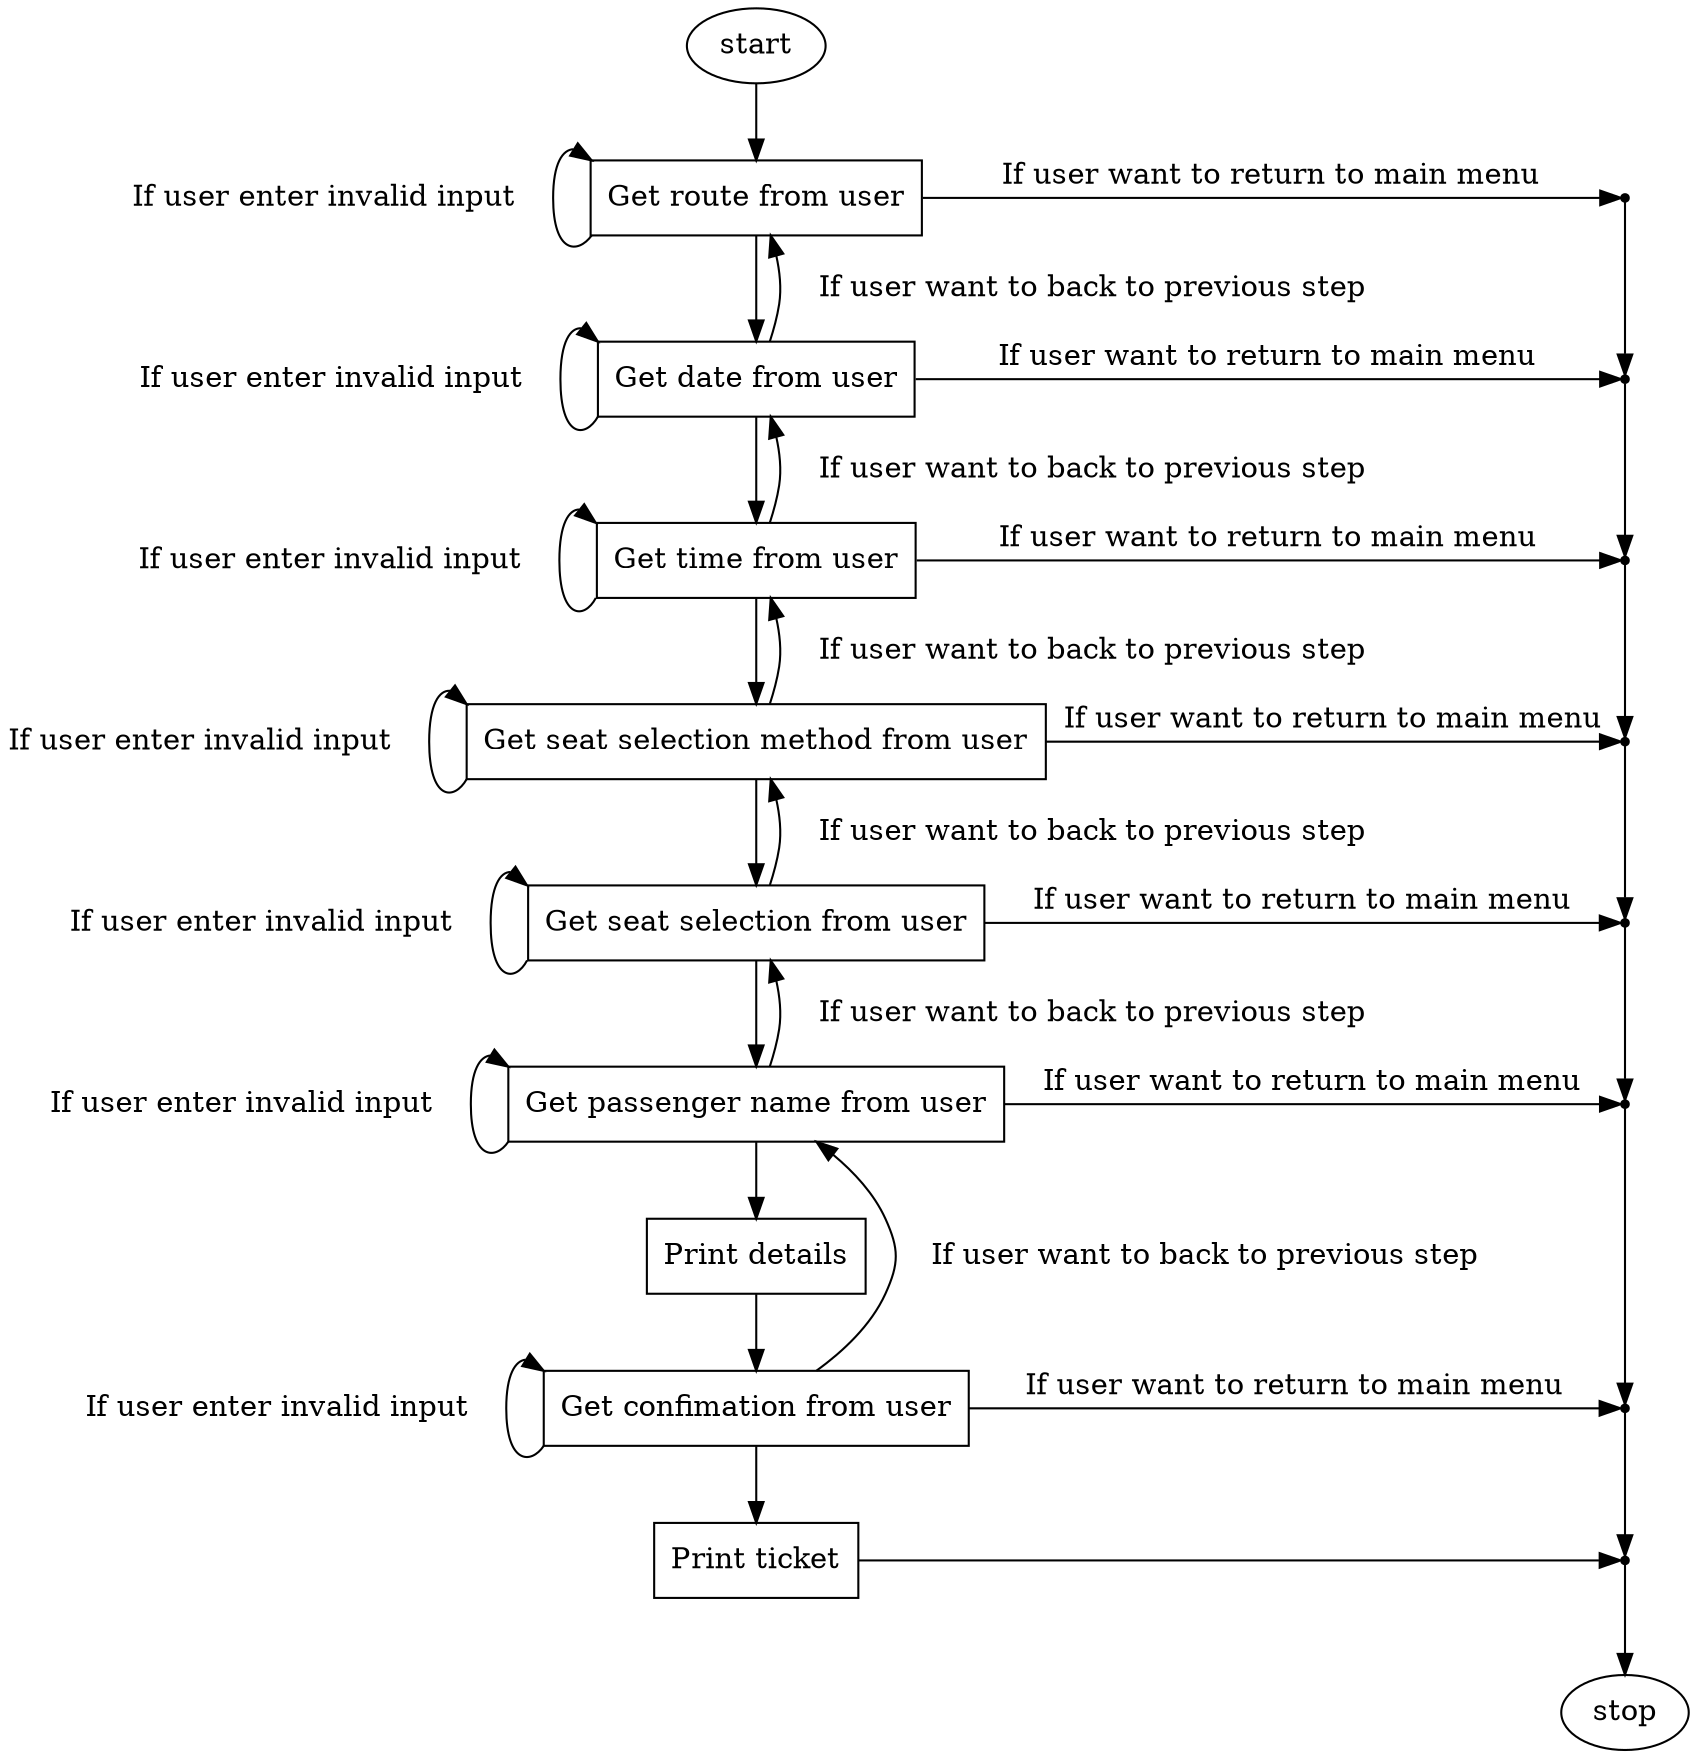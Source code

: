 digraph G {
    node [shape="ellipse"];
    start;
    stop;

    node [shape="point"];
    _a; _b; _c; _d; _e; _f; _g; _h;

    node [shape="box"];
    a [label="Get route from user"];
    b [label="Get date from user"];
    c [label="Get time from user"];
    d [label="Get seat selection method from user"];
    e [label="Get seat selection from user"];
    f [label="Get passenger name from user"];
    g [label="Print details"];
    h [label="Get confimation from user"];
    i [label="Print ticket"];

    edge [weight=100];
    start -> a -> b -> c -> d -> e -> f -> g -> h -> i;
    _a -> _b -> _c -> _d -> _e -> _f -> _g -> _h -> stop;

    edge [weight=1];
    a -> b -> c -> d -> e -> f -> h [dir="back", label="    If user want to back to previous step"];

    edge [label="If user want to return to main menu"];
    {rank="same"; a -> _a;}
    {rank="same"; b -> _b;}
    {rank="same"; c -> _c;}
    {rank="same"; d -> _d;}
    {rank="same"; e -> _e;}
    {rank="same"; f -> _f;}
    {rank="same"; h -> _g;}

    edge [label=""];
    {rank="same"; i -> _h;}

    edge [label="If user enter invalid input    "];
    a:sw -> a:nw;
    b:sw -> b:nw;
    c:sw -> c:nw;
    d:sw -> d:nw;
    e:sw -> e:nw;
    f:sw -> f:nw;
    h:sw -> h:nw;

    edge [label=""];
}
